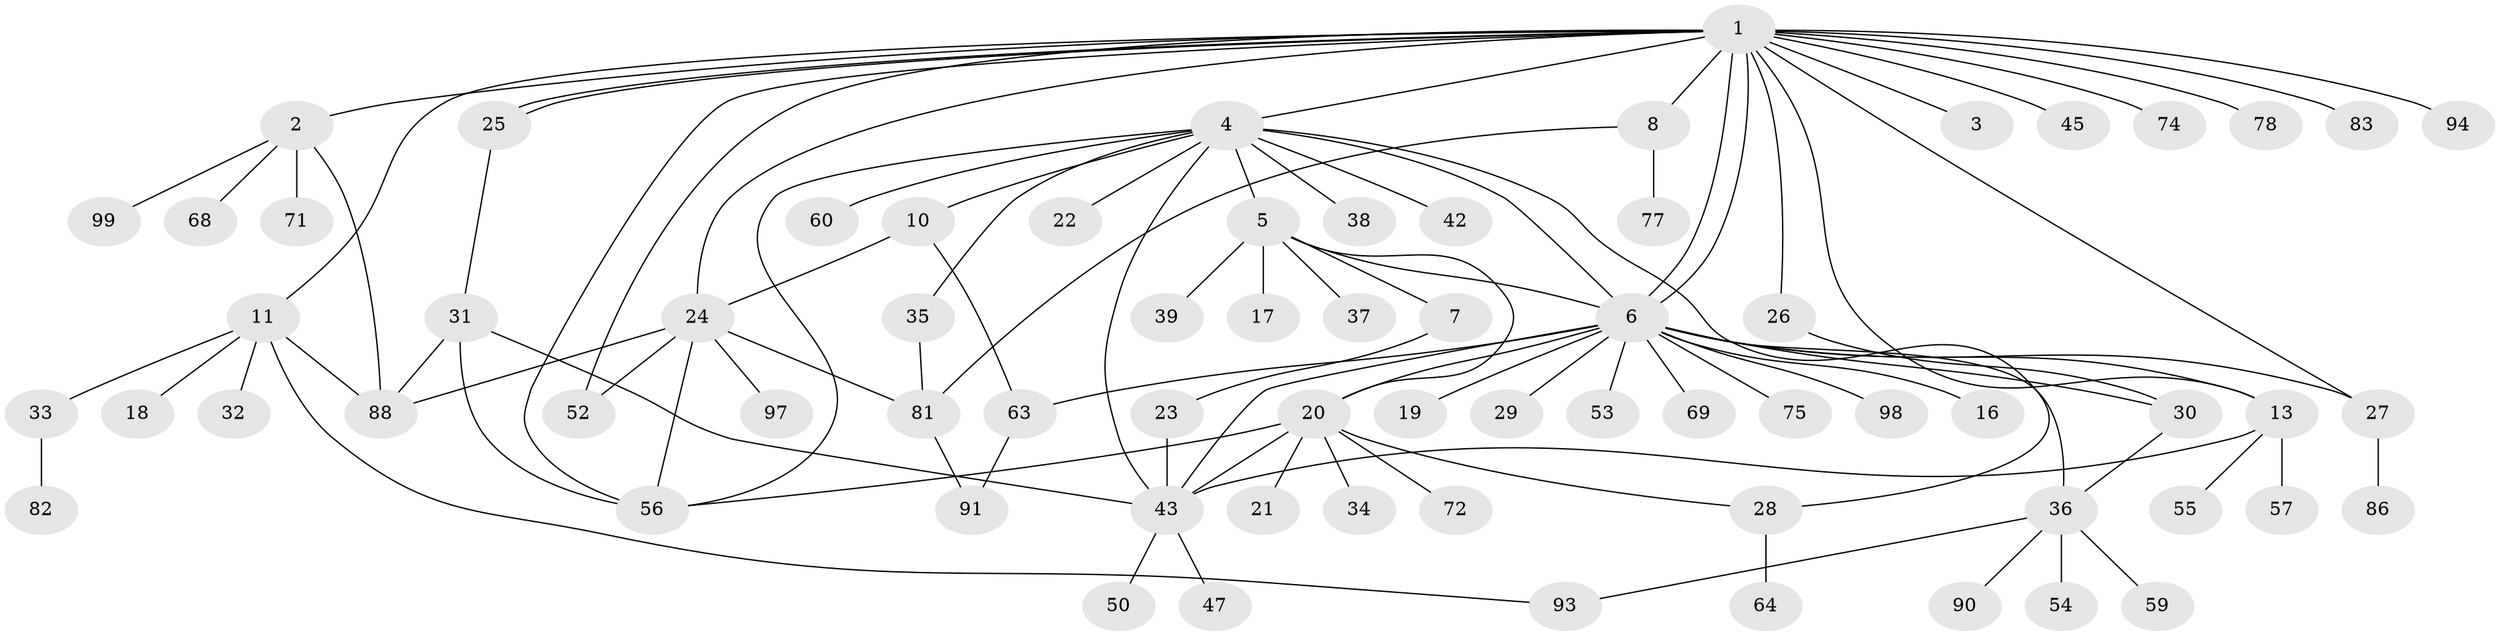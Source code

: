 // original degree distribution, {20: 0.01, 4: 0.07, 2: 0.19, 8: 0.03, 17: 0.01, 3: 0.08, 6: 0.02, 7: 0.03, 1: 0.53, 9: 0.01, 5: 0.02}
// Generated by graph-tools (version 1.1) at 2025/11/02/21/25 10:11:09]
// undirected, 70 vertices, 98 edges
graph export_dot {
graph [start="1"]
  node [color=gray90,style=filled];
  1 [super="+15"];
  2 [super="+61"];
  3 [super="+92"];
  4 [super="+9"];
  5 [super="+12"];
  6 [super="+49"];
  7;
  8;
  10 [super="+67"];
  11 [super="+14"];
  13 [super="+48"];
  16;
  17;
  18;
  19;
  20 [super="+41"];
  21 [super="+96"];
  22;
  23 [super="+46"];
  24 [super="+70"];
  25 [super="+87"];
  26;
  27 [super="+40"];
  28 [super="+44"];
  29;
  30 [super="+58"];
  31 [super="+51"];
  32;
  33 [super="+66"];
  34 [super="+85"];
  35 [super="+65"];
  36 [super="+62"];
  37;
  38 [super="+79"];
  39 [super="+73"];
  42;
  43 [super="+95"];
  45;
  47;
  50 [super="+76"];
  52;
  53;
  54;
  55;
  56 [super="+84"];
  57 [super="+80"];
  59;
  60 [super="+100"];
  63;
  64;
  68;
  69;
  71;
  72;
  74;
  75;
  77;
  78;
  81;
  82;
  83;
  86;
  88 [super="+89"];
  90;
  91;
  93;
  94;
  97;
  98;
  99;
  1 -- 2;
  1 -- 3;
  1 -- 4;
  1 -- 6;
  1 -- 6;
  1 -- 8;
  1 -- 11;
  1 -- 13;
  1 -- 24;
  1 -- 25;
  1 -- 25;
  1 -- 26;
  1 -- 27;
  1 -- 45;
  1 -- 56;
  1 -- 74;
  1 -- 78;
  1 -- 83;
  1 -- 94;
  1 -- 52;
  2 -- 68;
  2 -- 88;
  2 -- 99;
  2 -- 71;
  4 -- 5;
  4 -- 22;
  4 -- 35;
  4 -- 38;
  4 -- 60;
  4 -- 42;
  4 -- 6;
  4 -- 10;
  4 -- 28;
  4 -- 43;
  4 -- 56;
  5 -- 6;
  5 -- 7;
  5 -- 17;
  5 -- 20;
  5 -- 37;
  5 -- 39;
  6 -- 13;
  6 -- 16;
  6 -- 19;
  6 -- 20;
  6 -- 29;
  6 -- 30;
  6 -- 36;
  6 -- 53;
  6 -- 63;
  6 -- 69;
  6 -- 75;
  6 -- 98;
  6 -- 43;
  6 -- 27;
  7 -- 23;
  8 -- 77;
  8 -- 81;
  10 -- 24;
  10 -- 63;
  11 -- 18;
  11 -- 32;
  11 -- 33;
  11 -- 88;
  11 -- 93;
  13 -- 55;
  13 -- 57;
  13 -- 43;
  20 -- 21;
  20 -- 28;
  20 -- 34;
  20 -- 43;
  20 -- 56;
  20 -- 72;
  23 -- 43;
  24 -- 52;
  24 -- 56;
  24 -- 81;
  24 -- 88;
  24 -- 97;
  25 -- 31;
  26 -- 30;
  27 -- 86;
  28 -- 64;
  30 -- 36;
  31 -- 43;
  31 -- 56;
  31 -- 88;
  33 -- 82;
  35 -- 81;
  36 -- 54;
  36 -- 59;
  36 -- 90;
  36 -- 93;
  43 -- 47;
  43 -- 50;
  63 -- 91;
  81 -- 91;
}
